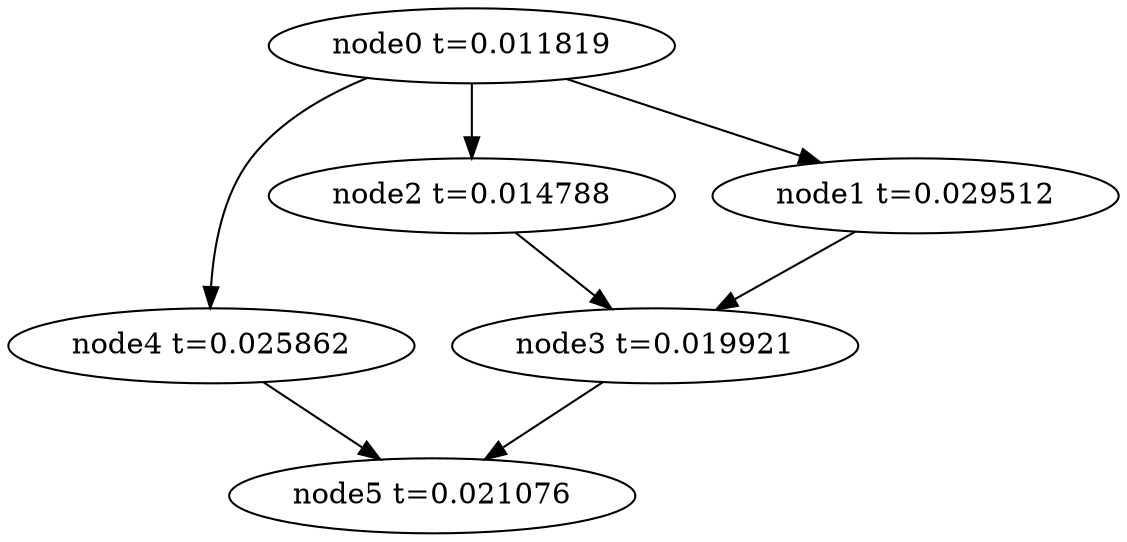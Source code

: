 digraph g{
	node5[label="node5 t=0.021076"]
	node4 -> node5
	node4[label="node4 t=0.025862"];
	node3 -> node5
	node3[label="node3 t=0.019921"];
	node2 -> node3
	node2[label="node2 t=0.014788"];
	node1 -> node3
	node1[label="node1 t=0.029512"];
	node0 -> node4
	node0 -> node2
	node0 -> node1
	node0[label="node0 t=0.011819"];
}
